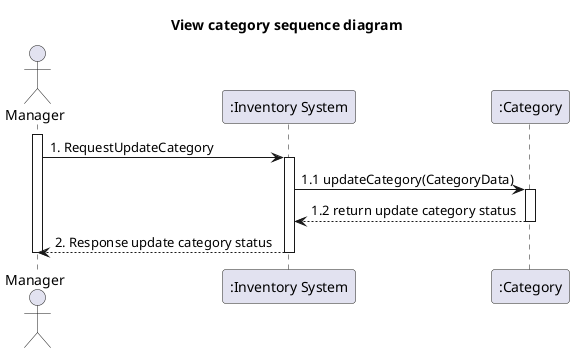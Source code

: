 @startuml
'example
title View category sequence diagram

actor Manager as actorManager
participant ":Inventory System" as InventorySystem
participant ":Category" as classCategory

activate actorManager

actorManager -> InventorySystem: 1. RequestUpdateCategory
activate InventorySystem


InventorySystem -> classCategory: 1.1 updateCategory(CategoryData)
activate classCategory

classCategory --> InventorySystem: 1.2 return update category status
deactivate classCategory

InventorySystem --> actorManager : 2. Response update category status

deactivate InventorySystem

deactivate actorManager

@enduml